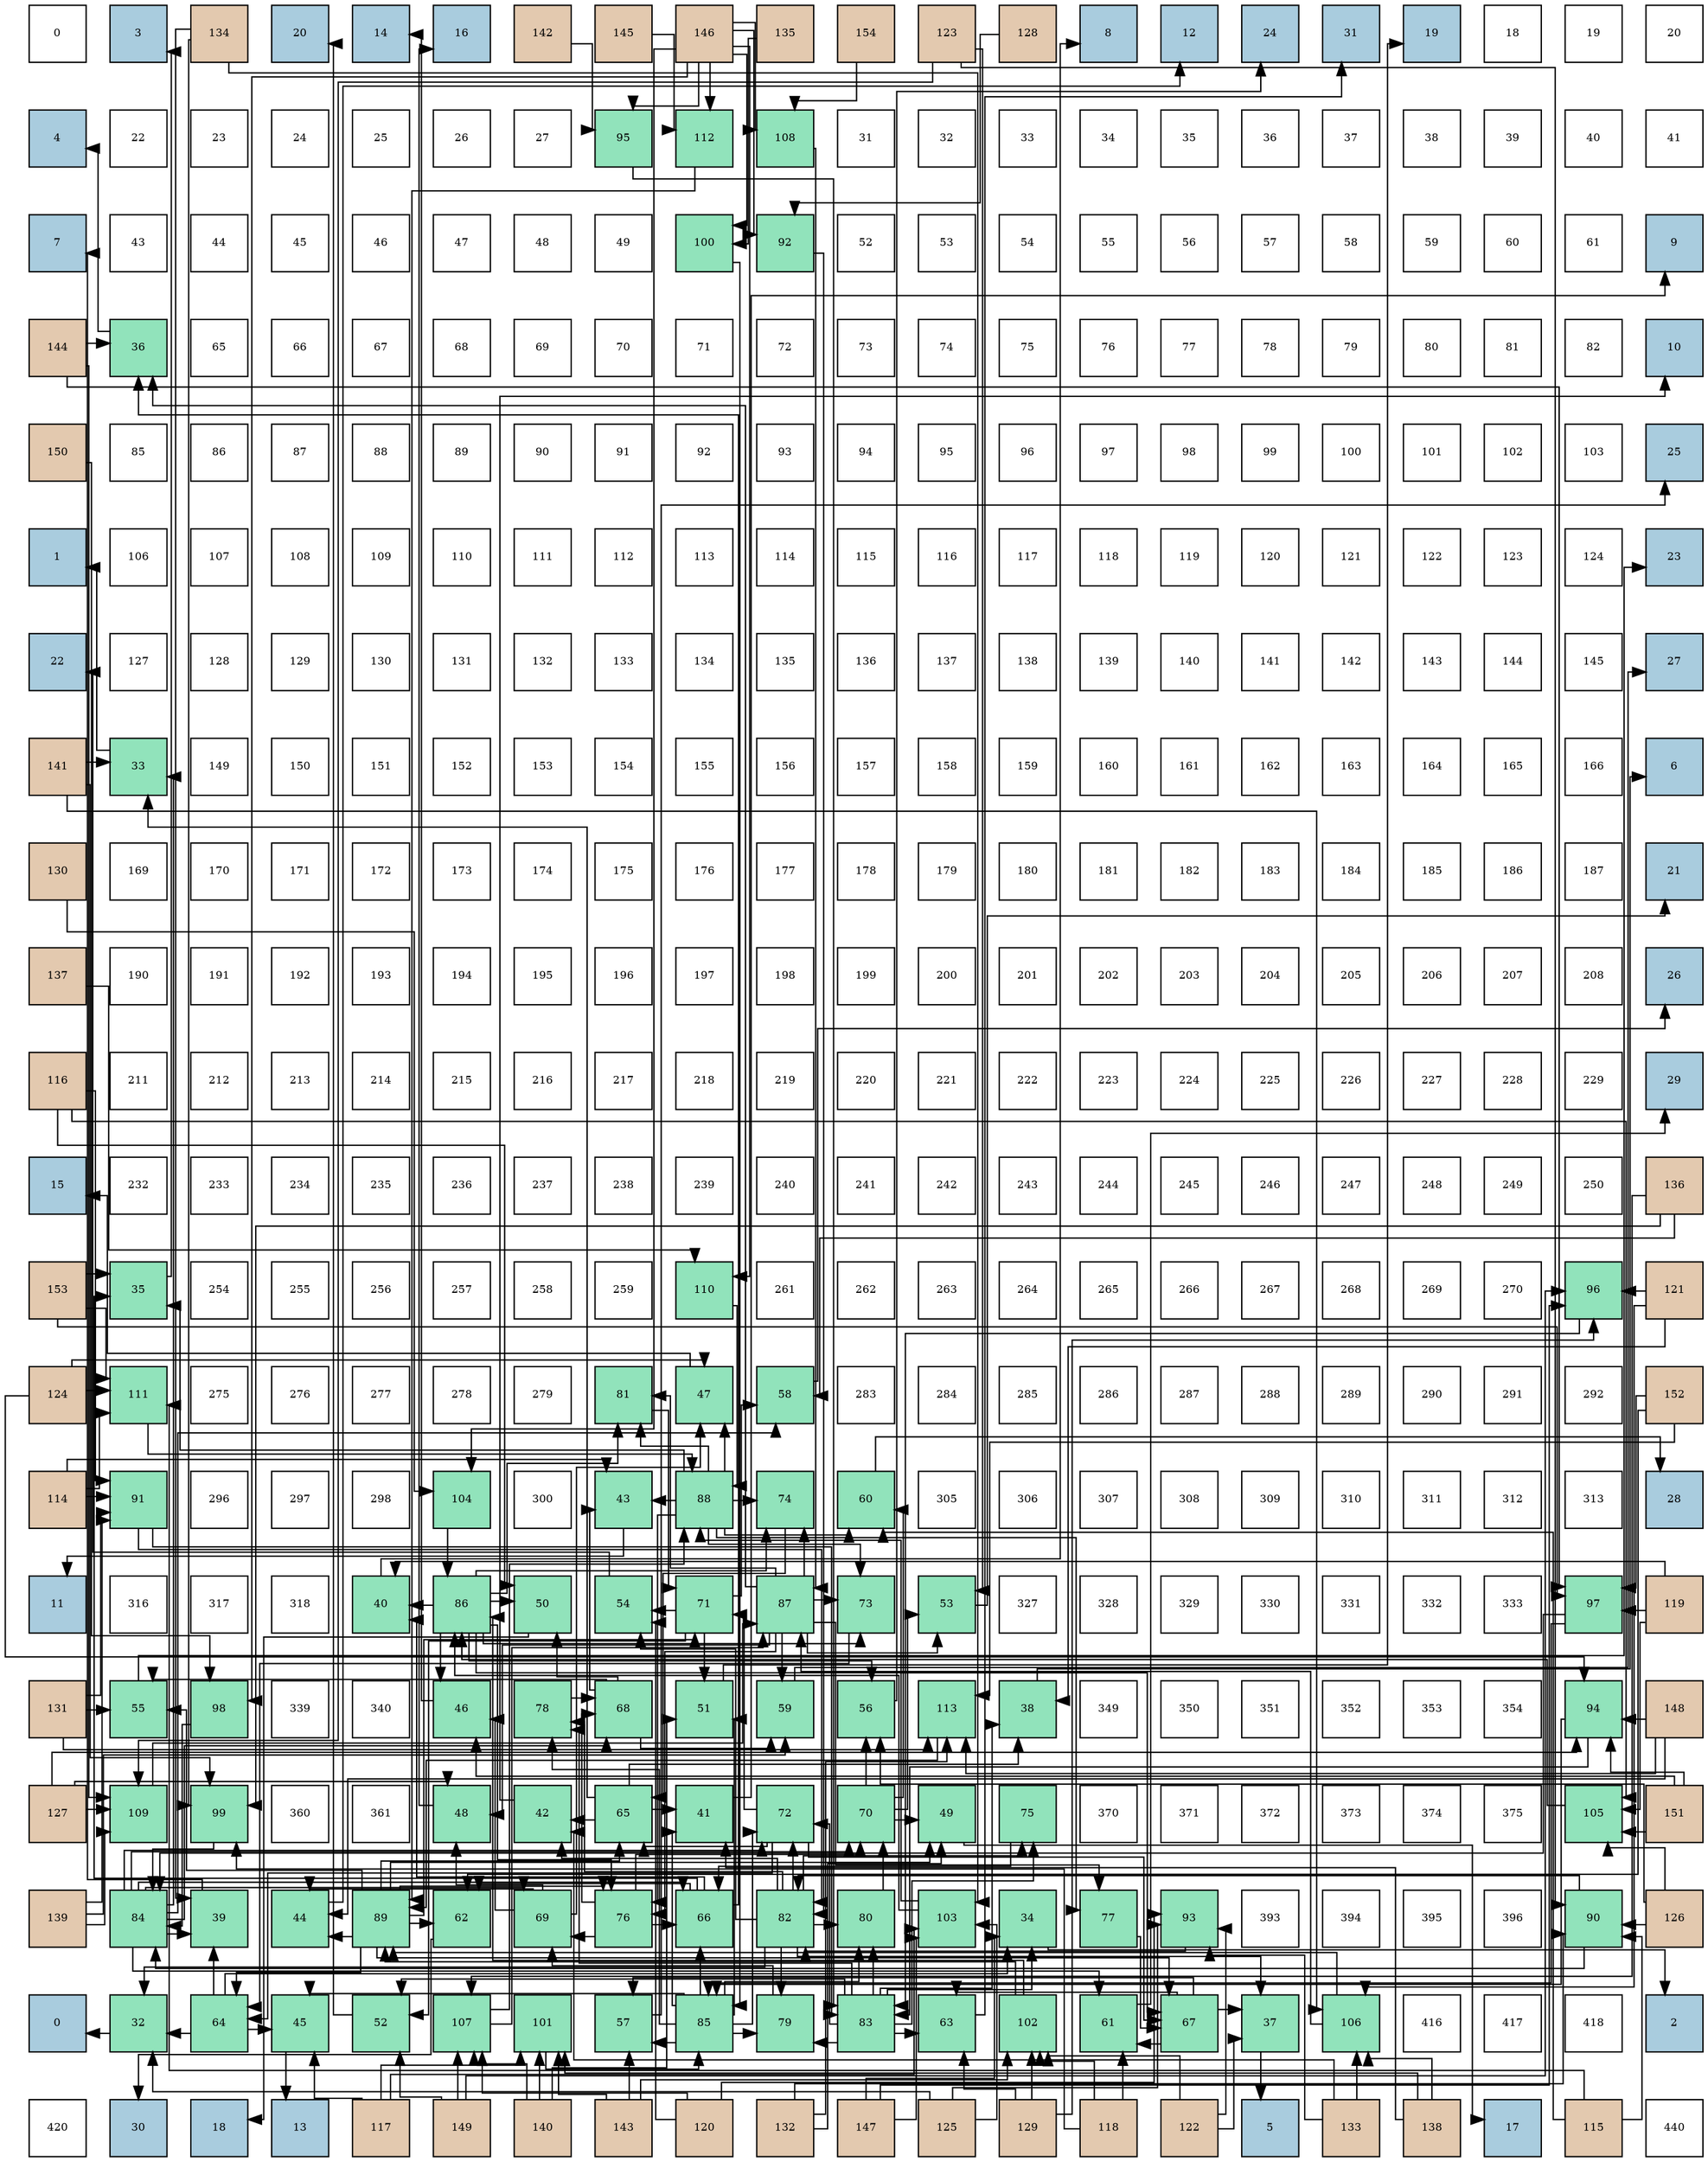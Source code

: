 digraph layout{
 rankdir=TB;
 splines=ortho;
 node [style=filled shape=square fixedsize=true width=0.6];
0[label="0", fontsize=8, fillcolor="#ffffff"];
1[label="3", fontsize=8, fillcolor="#a9ccde"];
2[label="134", fontsize=8, fillcolor="#e3c9af"];
3[label="20", fontsize=8, fillcolor="#a9ccde"];
4[label="14", fontsize=8, fillcolor="#a9ccde"];
5[label="16", fontsize=8, fillcolor="#a9ccde"];
6[label="142", fontsize=8, fillcolor="#e3c9af"];
7[label="145", fontsize=8, fillcolor="#e3c9af"];
8[label="146", fontsize=8, fillcolor="#e3c9af"];
9[label="135", fontsize=8, fillcolor="#e3c9af"];
10[label="154", fontsize=8, fillcolor="#e3c9af"];
11[label="123", fontsize=8, fillcolor="#e3c9af"];
12[label="128", fontsize=8, fillcolor="#e3c9af"];
13[label="8", fontsize=8, fillcolor="#a9ccde"];
14[label="12", fontsize=8, fillcolor="#a9ccde"];
15[label="24", fontsize=8, fillcolor="#a9ccde"];
16[label="31", fontsize=8, fillcolor="#a9ccde"];
17[label="19", fontsize=8, fillcolor="#a9ccde"];
18[label="18", fontsize=8, fillcolor="#ffffff"];
19[label="19", fontsize=8, fillcolor="#ffffff"];
20[label="20", fontsize=8, fillcolor="#ffffff"];
21[label="4", fontsize=8, fillcolor="#a9ccde"];
22[label="22", fontsize=8, fillcolor="#ffffff"];
23[label="23", fontsize=8, fillcolor="#ffffff"];
24[label="24", fontsize=8, fillcolor="#ffffff"];
25[label="25", fontsize=8, fillcolor="#ffffff"];
26[label="26", fontsize=8, fillcolor="#ffffff"];
27[label="27", fontsize=8, fillcolor="#ffffff"];
28[label="95", fontsize=8, fillcolor="#91e3bb"];
29[label="112", fontsize=8, fillcolor="#91e3bb"];
30[label="108", fontsize=8, fillcolor="#91e3bb"];
31[label="31", fontsize=8, fillcolor="#ffffff"];
32[label="32", fontsize=8, fillcolor="#ffffff"];
33[label="33", fontsize=8, fillcolor="#ffffff"];
34[label="34", fontsize=8, fillcolor="#ffffff"];
35[label="35", fontsize=8, fillcolor="#ffffff"];
36[label="36", fontsize=8, fillcolor="#ffffff"];
37[label="37", fontsize=8, fillcolor="#ffffff"];
38[label="38", fontsize=8, fillcolor="#ffffff"];
39[label="39", fontsize=8, fillcolor="#ffffff"];
40[label="40", fontsize=8, fillcolor="#ffffff"];
41[label="41", fontsize=8, fillcolor="#ffffff"];
42[label="7", fontsize=8, fillcolor="#a9ccde"];
43[label="43", fontsize=8, fillcolor="#ffffff"];
44[label="44", fontsize=8, fillcolor="#ffffff"];
45[label="45", fontsize=8, fillcolor="#ffffff"];
46[label="46", fontsize=8, fillcolor="#ffffff"];
47[label="47", fontsize=8, fillcolor="#ffffff"];
48[label="48", fontsize=8, fillcolor="#ffffff"];
49[label="49", fontsize=8, fillcolor="#ffffff"];
50[label="100", fontsize=8, fillcolor="#91e3bb"];
51[label="92", fontsize=8, fillcolor="#91e3bb"];
52[label="52", fontsize=8, fillcolor="#ffffff"];
53[label="53", fontsize=8, fillcolor="#ffffff"];
54[label="54", fontsize=8, fillcolor="#ffffff"];
55[label="55", fontsize=8, fillcolor="#ffffff"];
56[label="56", fontsize=8, fillcolor="#ffffff"];
57[label="57", fontsize=8, fillcolor="#ffffff"];
58[label="58", fontsize=8, fillcolor="#ffffff"];
59[label="59", fontsize=8, fillcolor="#ffffff"];
60[label="60", fontsize=8, fillcolor="#ffffff"];
61[label="61", fontsize=8, fillcolor="#ffffff"];
62[label="9", fontsize=8, fillcolor="#a9ccde"];
63[label="144", fontsize=8, fillcolor="#e3c9af"];
64[label="36", fontsize=8, fillcolor="#91e3bb"];
65[label="65", fontsize=8, fillcolor="#ffffff"];
66[label="66", fontsize=8, fillcolor="#ffffff"];
67[label="67", fontsize=8, fillcolor="#ffffff"];
68[label="68", fontsize=8, fillcolor="#ffffff"];
69[label="69", fontsize=8, fillcolor="#ffffff"];
70[label="70", fontsize=8, fillcolor="#ffffff"];
71[label="71", fontsize=8, fillcolor="#ffffff"];
72[label="72", fontsize=8, fillcolor="#ffffff"];
73[label="73", fontsize=8, fillcolor="#ffffff"];
74[label="74", fontsize=8, fillcolor="#ffffff"];
75[label="75", fontsize=8, fillcolor="#ffffff"];
76[label="76", fontsize=8, fillcolor="#ffffff"];
77[label="77", fontsize=8, fillcolor="#ffffff"];
78[label="78", fontsize=8, fillcolor="#ffffff"];
79[label="79", fontsize=8, fillcolor="#ffffff"];
80[label="80", fontsize=8, fillcolor="#ffffff"];
81[label="81", fontsize=8, fillcolor="#ffffff"];
82[label="82", fontsize=8, fillcolor="#ffffff"];
83[label="10", fontsize=8, fillcolor="#a9ccde"];
84[label="150", fontsize=8, fillcolor="#e3c9af"];
85[label="85", fontsize=8, fillcolor="#ffffff"];
86[label="86", fontsize=8, fillcolor="#ffffff"];
87[label="87", fontsize=8, fillcolor="#ffffff"];
88[label="88", fontsize=8, fillcolor="#ffffff"];
89[label="89", fontsize=8, fillcolor="#ffffff"];
90[label="90", fontsize=8, fillcolor="#ffffff"];
91[label="91", fontsize=8, fillcolor="#ffffff"];
92[label="92", fontsize=8, fillcolor="#ffffff"];
93[label="93", fontsize=8, fillcolor="#ffffff"];
94[label="94", fontsize=8, fillcolor="#ffffff"];
95[label="95", fontsize=8, fillcolor="#ffffff"];
96[label="96", fontsize=8, fillcolor="#ffffff"];
97[label="97", fontsize=8, fillcolor="#ffffff"];
98[label="98", fontsize=8, fillcolor="#ffffff"];
99[label="99", fontsize=8, fillcolor="#ffffff"];
100[label="100", fontsize=8, fillcolor="#ffffff"];
101[label="101", fontsize=8, fillcolor="#ffffff"];
102[label="102", fontsize=8, fillcolor="#ffffff"];
103[label="103", fontsize=8, fillcolor="#ffffff"];
104[label="25", fontsize=8, fillcolor="#a9ccde"];
105[label="1", fontsize=8, fillcolor="#a9ccde"];
106[label="106", fontsize=8, fillcolor="#ffffff"];
107[label="107", fontsize=8, fillcolor="#ffffff"];
108[label="108", fontsize=8, fillcolor="#ffffff"];
109[label="109", fontsize=8, fillcolor="#ffffff"];
110[label="110", fontsize=8, fillcolor="#ffffff"];
111[label="111", fontsize=8, fillcolor="#ffffff"];
112[label="112", fontsize=8, fillcolor="#ffffff"];
113[label="113", fontsize=8, fillcolor="#ffffff"];
114[label="114", fontsize=8, fillcolor="#ffffff"];
115[label="115", fontsize=8, fillcolor="#ffffff"];
116[label="116", fontsize=8, fillcolor="#ffffff"];
117[label="117", fontsize=8, fillcolor="#ffffff"];
118[label="118", fontsize=8, fillcolor="#ffffff"];
119[label="119", fontsize=8, fillcolor="#ffffff"];
120[label="120", fontsize=8, fillcolor="#ffffff"];
121[label="121", fontsize=8, fillcolor="#ffffff"];
122[label="122", fontsize=8, fillcolor="#ffffff"];
123[label="123", fontsize=8, fillcolor="#ffffff"];
124[label="124", fontsize=8, fillcolor="#ffffff"];
125[label="23", fontsize=8, fillcolor="#a9ccde"];
126[label="22", fontsize=8, fillcolor="#a9ccde"];
127[label="127", fontsize=8, fillcolor="#ffffff"];
128[label="128", fontsize=8, fillcolor="#ffffff"];
129[label="129", fontsize=8, fillcolor="#ffffff"];
130[label="130", fontsize=8, fillcolor="#ffffff"];
131[label="131", fontsize=8, fillcolor="#ffffff"];
132[label="132", fontsize=8, fillcolor="#ffffff"];
133[label="133", fontsize=8, fillcolor="#ffffff"];
134[label="134", fontsize=8, fillcolor="#ffffff"];
135[label="135", fontsize=8, fillcolor="#ffffff"];
136[label="136", fontsize=8, fillcolor="#ffffff"];
137[label="137", fontsize=8, fillcolor="#ffffff"];
138[label="138", fontsize=8, fillcolor="#ffffff"];
139[label="139", fontsize=8, fillcolor="#ffffff"];
140[label="140", fontsize=8, fillcolor="#ffffff"];
141[label="141", fontsize=8, fillcolor="#ffffff"];
142[label="142", fontsize=8, fillcolor="#ffffff"];
143[label="143", fontsize=8, fillcolor="#ffffff"];
144[label="144", fontsize=8, fillcolor="#ffffff"];
145[label="145", fontsize=8, fillcolor="#ffffff"];
146[label="27", fontsize=8, fillcolor="#a9ccde"];
147[label="141", fontsize=8, fillcolor="#e3c9af"];
148[label="33", fontsize=8, fillcolor="#91e3bb"];
149[label="149", fontsize=8, fillcolor="#ffffff"];
150[label="150", fontsize=8, fillcolor="#ffffff"];
151[label="151", fontsize=8, fillcolor="#ffffff"];
152[label="152", fontsize=8, fillcolor="#ffffff"];
153[label="153", fontsize=8, fillcolor="#ffffff"];
154[label="154", fontsize=8, fillcolor="#ffffff"];
155[label="155", fontsize=8, fillcolor="#ffffff"];
156[label="156", fontsize=8, fillcolor="#ffffff"];
157[label="157", fontsize=8, fillcolor="#ffffff"];
158[label="158", fontsize=8, fillcolor="#ffffff"];
159[label="159", fontsize=8, fillcolor="#ffffff"];
160[label="160", fontsize=8, fillcolor="#ffffff"];
161[label="161", fontsize=8, fillcolor="#ffffff"];
162[label="162", fontsize=8, fillcolor="#ffffff"];
163[label="163", fontsize=8, fillcolor="#ffffff"];
164[label="164", fontsize=8, fillcolor="#ffffff"];
165[label="165", fontsize=8, fillcolor="#ffffff"];
166[label="166", fontsize=8, fillcolor="#ffffff"];
167[label="6", fontsize=8, fillcolor="#a9ccde"];
168[label="130", fontsize=8, fillcolor="#e3c9af"];
169[label="169", fontsize=8, fillcolor="#ffffff"];
170[label="170", fontsize=8, fillcolor="#ffffff"];
171[label="171", fontsize=8, fillcolor="#ffffff"];
172[label="172", fontsize=8, fillcolor="#ffffff"];
173[label="173", fontsize=8, fillcolor="#ffffff"];
174[label="174", fontsize=8, fillcolor="#ffffff"];
175[label="175", fontsize=8, fillcolor="#ffffff"];
176[label="176", fontsize=8, fillcolor="#ffffff"];
177[label="177", fontsize=8, fillcolor="#ffffff"];
178[label="178", fontsize=8, fillcolor="#ffffff"];
179[label="179", fontsize=8, fillcolor="#ffffff"];
180[label="180", fontsize=8, fillcolor="#ffffff"];
181[label="181", fontsize=8, fillcolor="#ffffff"];
182[label="182", fontsize=8, fillcolor="#ffffff"];
183[label="183", fontsize=8, fillcolor="#ffffff"];
184[label="184", fontsize=8, fillcolor="#ffffff"];
185[label="185", fontsize=8, fillcolor="#ffffff"];
186[label="186", fontsize=8, fillcolor="#ffffff"];
187[label="187", fontsize=8, fillcolor="#ffffff"];
188[label="21", fontsize=8, fillcolor="#a9ccde"];
189[label="137", fontsize=8, fillcolor="#e3c9af"];
190[label="190", fontsize=8, fillcolor="#ffffff"];
191[label="191", fontsize=8, fillcolor="#ffffff"];
192[label="192", fontsize=8, fillcolor="#ffffff"];
193[label="193", fontsize=8, fillcolor="#ffffff"];
194[label="194", fontsize=8, fillcolor="#ffffff"];
195[label="195", fontsize=8, fillcolor="#ffffff"];
196[label="196", fontsize=8, fillcolor="#ffffff"];
197[label="197", fontsize=8, fillcolor="#ffffff"];
198[label="198", fontsize=8, fillcolor="#ffffff"];
199[label="199", fontsize=8, fillcolor="#ffffff"];
200[label="200", fontsize=8, fillcolor="#ffffff"];
201[label="201", fontsize=8, fillcolor="#ffffff"];
202[label="202", fontsize=8, fillcolor="#ffffff"];
203[label="203", fontsize=8, fillcolor="#ffffff"];
204[label="204", fontsize=8, fillcolor="#ffffff"];
205[label="205", fontsize=8, fillcolor="#ffffff"];
206[label="206", fontsize=8, fillcolor="#ffffff"];
207[label="207", fontsize=8, fillcolor="#ffffff"];
208[label="208", fontsize=8, fillcolor="#ffffff"];
209[label="26", fontsize=8, fillcolor="#a9ccde"];
210[label="116", fontsize=8, fillcolor="#e3c9af"];
211[label="211", fontsize=8, fillcolor="#ffffff"];
212[label="212", fontsize=8, fillcolor="#ffffff"];
213[label="213", fontsize=8, fillcolor="#ffffff"];
214[label="214", fontsize=8, fillcolor="#ffffff"];
215[label="215", fontsize=8, fillcolor="#ffffff"];
216[label="216", fontsize=8, fillcolor="#ffffff"];
217[label="217", fontsize=8, fillcolor="#ffffff"];
218[label="218", fontsize=8, fillcolor="#ffffff"];
219[label="219", fontsize=8, fillcolor="#ffffff"];
220[label="220", fontsize=8, fillcolor="#ffffff"];
221[label="221", fontsize=8, fillcolor="#ffffff"];
222[label="222", fontsize=8, fillcolor="#ffffff"];
223[label="223", fontsize=8, fillcolor="#ffffff"];
224[label="224", fontsize=8, fillcolor="#ffffff"];
225[label="225", fontsize=8, fillcolor="#ffffff"];
226[label="226", fontsize=8, fillcolor="#ffffff"];
227[label="227", fontsize=8, fillcolor="#ffffff"];
228[label="228", fontsize=8, fillcolor="#ffffff"];
229[label="229", fontsize=8, fillcolor="#ffffff"];
230[label="29", fontsize=8, fillcolor="#a9ccde"];
231[label="15", fontsize=8, fillcolor="#a9ccde"];
232[label="232", fontsize=8, fillcolor="#ffffff"];
233[label="233", fontsize=8, fillcolor="#ffffff"];
234[label="234", fontsize=8, fillcolor="#ffffff"];
235[label="235", fontsize=8, fillcolor="#ffffff"];
236[label="236", fontsize=8, fillcolor="#ffffff"];
237[label="237", fontsize=8, fillcolor="#ffffff"];
238[label="238", fontsize=8, fillcolor="#ffffff"];
239[label="239", fontsize=8, fillcolor="#ffffff"];
240[label="240", fontsize=8, fillcolor="#ffffff"];
241[label="241", fontsize=8, fillcolor="#ffffff"];
242[label="242", fontsize=8, fillcolor="#ffffff"];
243[label="243", fontsize=8, fillcolor="#ffffff"];
244[label="244", fontsize=8, fillcolor="#ffffff"];
245[label="245", fontsize=8, fillcolor="#ffffff"];
246[label="246", fontsize=8, fillcolor="#ffffff"];
247[label="247", fontsize=8, fillcolor="#ffffff"];
248[label="248", fontsize=8, fillcolor="#ffffff"];
249[label="249", fontsize=8, fillcolor="#ffffff"];
250[label="250", fontsize=8, fillcolor="#ffffff"];
251[label="136", fontsize=8, fillcolor="#e3c9af"];
252[label="153", fontsize=8, fillcolor="#e3c9af"];
253[label="35", fontsize=8, fillcolor="#91e3bb"];
254[label="254", fontsize=8, fillcolor="#ffffff"];
255[label="255", fontsize=8, fillcolor="#ffffff"];
256[label="256", fontsize=8, fillcolor="#ffffff"];
257[label="257", fontsize=8, fillcolor="#ffffff"];
258[label="258", fontsize=8, fillcolor="#ffffff"];
259[label="259", fontsize=8, fillcolor="#ffffff"];
260[label="110", fontsize=8, fillcolor="#91e3bb"];
261[label="261", fontsize=8, fillcolor="#ffffff"];
262[label="262", fontsize=8, fillcolor="#ffffff"];
263[label="263", fontsize=8, fillcolor="#ffffff"];
264[label="264", fontsize=8, fillcolor="#ffffff"];
265[label="265", fontsize=8, fillcolor="#ffffff"];
266[label="266", fontsize=8, fillcolor="#ffffff"];
267[label="267", fontsize=8, fillcolor="#ffffff"];
268[label="268", fontsize=8, fillcolor="#ffffff"];
269[label="269", fontsize=8, fillcolor="#ffffff"];
270[label="270", fontsize=8, fillcolor="#ffffff"];
271[label="96", fontsize=8, fillcolor="#91e3bb"];
272[label="121", fontsize=8, fillcolor="#e3c9af"];
273[label="124", fontsize=8, fillcolor="#e3c9af"];
274[label="111", fontsize=8, fillcolor="#91e3bb"];
275[label="275", fontsize=8, fillcolor="#ffffff"];
276[label="276", fontsize=8, fillcolor="#ffffff"];
277[label="277", fontsize=8, fillcolor="#ffffff"];
278[label="278", fontsize=8, fillcolor="#ffffff"];
279[label="279", fontsize=8, fillcolor="#ffffff"];
280[label="81", fontsize=8, fillcolor="#91e3bb"];
281[label="47", fontsize=8, fillcolor="#91e3bb"];
282[label="58", fontsize=8, fillcolor="#91e3bb"];
283[label="283", fontsize=8, fillcolor="#ffffff"];
284[label="284", fontsize=8, fillcolor="#ffffff"];
285[label="285", fontsize=8, fillcolor="#ffffff"];
286[label="286", fontsize=8, fillcolor="#ffffff"];
287[label="287", fontsize=8, fillcolor="#ffffff"];
288[label="288", fontsize=8, fillcolor="#ffffff"];
289[label="289", fontsize=8, fillcolor="#ffffff"];
290[label="290", fontsize=8, fillcolor="#ffffff"];
291[label="291", fontsize=8, fillcolor="#ffffff"];
292[label="292", fontsize=8, fillcolor="#ffffff"];
293[label="152", fontsize=8, fillcolor="#e3c9af"];
294[label="114", fontsize=8, fillcolor="#e3c9af"];
295[label="91", fontsize=8, fillcolor="#91e3bb"];
296[label="296", fontsize=8, fillcolor="#ffffff"];
297[label="297", fontsize=8, fillcolor="#ffffff"];
298[label="298", fontsize=8, fillcolor="#ffffff"];
299[label="104", fontsize=8, fillcolor="#91e3bb"];
300[label="300", fontsize=8, fillcolor="#ffffff"];
301[label="43", fontsize=8, fillcolor="#91e3bb"];
302[label="88", fontsize=8, fillcolor="#91e3bb"];
303[label="74", fontsize=8, fillcolor="#91e3bb"];
304[label="60", fontsize=8, fillcolor="#91e3bb"];
305[label="305", fontsize=8, fillcolor="#ffffff"];
306[label="306", fontsize=8, fillcolor="#ffffff"];
307[label="307", fontsize=8, fillcolor="#ffffff"];
308[label="308", fontsize=8, fillcolor="#ffffff"];
309[label="309", fontsize=8, fillcolor="#ffffff"];
310[label="310", fontsize=8, fillcolor="#ffffff"];
311[label="311", fontsize=8, fillcolor="#ffffff"];
312[label="312", fontsize=8, fillcolor="#ffffff"];
313[label="313", fontsize=8, fillcolor="#ffffff"];
314[label="28", fontsize=8, fillcolor="#a9ccde"];
315[label="11", fontsize=8, fillcolor="#a9ccde"];
316[label="316", fontsize=8, fillcolor="#ffffff"];
317[label="317", fontsize=8, fillcolor="#ffffff"];
318[label="318", fontsize=8, fillcolor="#ffffff"];
319[label="40", fontsize=8, fillcolor="#91e3bb"];
320[label="86", fontsize=8, fillcolor="#91e3bb"];
321[label="50", fontsize=8, fillcolor="#91e3bb"];
322[label="54", fontsize=8, fillcolor="#91e3bb"];
323[label="71", fontsize=8, fillcolor="#91e3bb"];
324[label="87", fontsize=8, fillcolor="#91e3bb"];
325[label="73", fontsize=8, fillcolor="#91e3bb"];
326[label="53", fontsize=8, fillcolor="#91e3bb"];
327[label="327", fontsize=8, fillcolor="#ffffff"];
328[label="328", fontsize=8, fillcolor="#ffffff"];
329[label="329", fontsize=8, fillcolor="#ffffff"];
330[label="330", fontsize=8, fillcolor="#ffffff"];
331[label="331", fontsize=8, fillcolor="#ffffff"];
332[label="332", fontsize=8, fillcolor="#ffffff"];
333[label="333", fontsize=8, fillcolor="#ffffff"];
334[label="97", fontsize=8, fillcolor="#91e3bb"];
335[label="119", fontsize=8, fillcolor="#e3c9af"];
336[label="131", fontsize=8, fillcolor="#e3c9af"];
337[label="55", fontsize=8, fillcolor="#91e3bb"];
338[label="98", fontsize=8, fillcolor="#91e3bb"];
339[label="339", fontsize=8, fillcolor="#ffffff"];
340[label="340", fontsize=8, fillcolor="#ffffff"];
341[label="46", fontsize=8, fillcolor="#91e3bb"];
342[label="78", fontsize=8, fillcolor="#91e3bb"];
343[label="68", fontsize=8, fillcolor="#91e3bb"];
344[label="51", fontsize=8, fillcolor="#91e3bb"];
345[label="59", fontsize=8, fillcolor="#91e3bb"];
346[label="56", fontsize=8, fillcolor="#91e3bb"];
347[label="113", fontsize=8, fillcolor="#91e3bb"];
348[label="38", fontsize=8, fillcolor="#91e3bb"];
349[label="349", fontsize=8, fillcolor="#ffffff"];
350[label="350", fontsize=8, fillcolor="#ffffff"];
351[label="351", fontsize=8, fillcolor="#ffffff"];
352[label="352", fontsize=8, fillcolor="#ffffff"];
353[label="353", fontsize=8, fillcolor="#ffffff"];
354[label="354", fontsize=8, fillcolor="#ffffff"];
355[label="94", fontsize=8, fillcolor="#91e3bb"];
356[label="148", fontsize=8, fillcolor="#e3c9af"];
357[label="127", fontsize=8, fillcolor="#e3c9af"];
358[label="109", fontsize=8, fillcolor="#91e3bb"];
359[label="99", fontsize=8, fillcolor="#91e3bb"];
360[label="360", fontsize=8, fillcolor="#ffffff"];
361[label="361", fontsize=8, fillcolor="#ffffff"];
362[label="48", fontsize=8, fillcolor="#91e3bb"];
363[label="42", fontsize=8, fillcolor="#91e3bb"];
364[label="65", fontsize=8, fillcolor="#91e3bb"];
365[label="41", fontsize=8, fillcolor="#91e3bb"];
366[label="72", fontsize=8, fillcolor="#91e3bb"];
367[label="70", fontsize=8, fillcolor="#91e3bb"];
368[label="49", fontsize=8, fillcolor="#91e3bb"];
369[label="75", fontsize=8, fillcolor="#91e3bb"];
370[label="370", fontsize=8, fillcolor="#ffffff"];
371[label="371", fontsize=8, fillcolor="#ffffff"];
372[label="372", fontsize=8, fillcolor="#ffffff"];
373[label="373", fontsize=8, fillcolor="#ffffff"];
374[label="374", fontsize=8, fillcolor="#ffffff"];
375[label="375", fontsize=8, fillcolor="#ffffff"];
376[label="105", fontsize=8, fillcolor="#91e3bb"];
377[label="151", fontsize=8, fillcolor="#e3c9af"];
378[label="139", fontsize=8, fillcolor="#e3c9af"];
379[label="84", fontsize=8, fillcolor="#91e3bb"];
380[label="39", fontsize=8, fillcolor="#91e3bb"];
381[label="44", fontsize=8, fillcolor="#91e3bb"];
382[label="89", fontsize=8, fillcolor="#91e3bb"];
383[label="62", fontsize=8, fillcolor="#91e3bb"];
384[label="69", fontsize=8, fillcolor="#91e3bb"];
385[label="76", fontsize=8, fillcolor="#91e3bb"];
386[label="66", fontsize=8, fillcolor="#91e3bb"];
387[label="82", fontsize=8, fillcolor="#91e3bb"];
388[label="80", fontsize=8, fillcolor="#91e3bb"];
389[label="103", fontsize=8, fillcolor="#91e3bb"];
390[label="34", fontsize=8, fillcolor="#91e3bb"];
391[label="77", fontsize=8, fillcolor="#91e3bb"];
392[label="93", fontsize=8, fillcolor="#91e3bb"];
393[label="393", fontsize=8, fillcolor="#ffffff"];
394[label="394", fontsize=8, fillcolor="#ffffff"];
395[label="395", fontsize=8, fillcolor="#ffffff"];
396[label="396", fontsize=8, fillcolor="#ffffff"];
397[label="90", fontsize=8, fillcolor="#91e3bb"];
398[label="126", fontsize=8, fillcolor="#e3c9af"];
399[label="0", fontsize=8, fillcolor="#a9ccde"];
400[label="32", fontsize=8, fillcolor="#91e3bb"];
401[label="64", fontsize=8, fillcolor="#91e3bb"];
402[label="45", fontsize=8, fillcolor="#91e3bb"];
403[label="52", fontsize=8, fillcolor="#91e3bb"];
404[label="107", fontsize=8, fillcolor="#91e3bb"];
405[label="101", fontsize=8, fillcolor="#91e3bb"];
406[label="57", fontsize=8, fillcolor="#91e3bb"];
407[label="85", fontsize=8, fillcolor="#91e3bb"];
408[label="79", fontsize=8, fillcolor="#91e3bb"];
409[label="83", fontsize=8, fillcolor="#91e3bb"];
410[label="63", fontsize=8, fillcolor="#91e3bb"];
411[label="102", fontsize=8, fillcolor="#91e3bb"];
412[label="61", fontsize=8, fillcolor="#91e3bb"];
413[label="67", fontsize=8, fillcolor="#91e3bb"];
414[label="37", fontsize=8, fillcolor="#91e3bb"];
415[label="106", fontsize=8, fillcolor="#91e3bb"];
416[label="416", fontsize=8, fillcolor="#ffffff"];
417[label="417", fontsize=8, fillcolor="#ffffff"];
418[label="418", fontsize=8, fillcolor="#ffffff"];
419[label="2", fontsize=8, fillcolor="#a9ccde"];
420[label="420", fontsize=8, fillcolor="#ffffff"];
421[label="30", fontsize=8, fillcolor="#a9ccde"];
422[label="18", fontsize=8, fillcolor="#a9ccde"];
423[label="13", fontsize=8, fillcolor="#a9ccde"];
424[label="117", fontsize=8, fillcolor="#e3c9af"];
425[label="149", fontsize=8, fillcolor="#e3c9af"];
426[label="140", fontsize=8, fillcolor="#e3c9af"];
427[label="143", fontsize=8, fillcolor="#e3c9af"];
428[label="120", fontsize=8, fillcolor="#e3c9af"];
429[label="132", fontsize=8, fillcolor="#e3c9af"];
430[label="147", fontsize=8, fillcolor="#e3c9af"];
431[label="125", fontsize=8, fillcolor="#e3c9af"];
432[label="129", fontsize=8, fillcolor="#e3c9af"];
433[label="118", fontsize=8, fillcolor="#e3c9af"];
434[label="122", fontsize=8, fillcolor="#e3c9af"];
435[label="5", fontsize=8, fillcolor="#a9ccde"];
436[label="133", fontsize=8, fillcolor="#e3c9af"];
437[label="138", fontsize=8, fillcolor="#e3c9af"];
438[label="17", fontsize=8, fillcolor="#a9ccde"];
439[label="115", fontsize=8, fillcolor="#e3c9af"];
440[label="440", fontsize=8, fillcolor="#ffffff"];
edge [constraint=false, style=vis];400 -> 399;
148 -> 105;
390 -> 419;
253 -> 1;
64 -> 21;
414 -> 435;
348 -> 167;
380 -> 42;
319 -> 13;
365 -> 62;
363 -> 83;
301 -> 315;
381 -> 14;
402 -> 423;
341 -> 4;
281 -> 231;
362 -> 5;
368 -> 438;
321 -> 422;
344 -> 17;
403 -> 3;
326 -> 188;
322 -> 126;
337 -> 125;
346 -> 15;
406 -> 104;
282 -> 209;
345 -> 146;
304 -> 314;
412 -> 230;
383 -> 421;
410 -> 16;
401 -> 400;
401 -> 390;
401 -> 380;
401 -> 402;
364 -> 148;
364 -> 348;
364 -> 365;
364 -> 363;
386 -> 253;
386 -> 64;
386 -> 319;
386 -> 383;
413 -> 414;
413 -> 406;
413 -> 412;
413 -> 410;
343 -> 301;
343 -> 321;
343 -> 337;
343 -> 345;
384 -> 381;
384 -> 341;
384 -> 281;
384 -> 362;
367 -> 368;
367 -> 326;
367 -> 346;
367 -> 304;
323 -> 344;
323 -> 403;
323 -> 322;
323 -> 282;
366 -> 401;
366 -> 364;
366 -> 413;
366 -> 323;
325 -> 401;
303 -> 364;
369 -> 386;
385 -> 386;
385 -> 343;
385 -> 384;
385 -> 367;
391 -> 413;
342 -> 343;
408 -> 384;
388 -> 367;
280 -> 323;
387 -> 400;
387 -> 414;
387 -> 363;
387 -> 322;
387 -> 366;
387 -> 369;
387 -> 342;
387 -> 408;
387 -> 388;
409 -> 390;
409 -> 348;
409 -> 403;
409 -> 410;
409 -> 366;
409 -> 369;
409 -> 342;
409 -> 408;
409 -> 388;
379 -> 148;
379 -> 380;
379 -> 282;
379 -> 412;
379 -> 386;
379 -> 343;
379 -> 384;
379 -> 367;
379 -> 366;
407 -> 365;
407 -> 402;
407 -> 344;
407 -> 406;
407 -> 386;
407 -> 366;
407 -> 342;
407 -> 408;
407 -> 388;
320 -> 319;
320 -> 341;
320 -> 321;
320 -> 346;
320 -> 413;
320 -> 325;
320 -> 303;
320 -> 385;
320 -> 280;
324 -> 64;
324 -> 362;
324 -> 326;
324 -> 345;
324 -> 325;
324 -> 303;
324 -> 385;
324 -> 391;
324 -> 280;
302 -> 253;
302 -> 301;
302 -> 281;
302 -> 304;
302 -> 325;
302 -> 303;
302 -> 385;
302 -> 391;
302 -> 280;
382 -> 381;
382 -> 368;
382 -> 337;
382 -> 383;
382 -> 401;
382 -> 364;
382 -> 413;
382 -> 323;
382 -> 385;
397 -> 387;
397 -> 379;
295 -> 387;
295 -> 409;
51 -> 387;
392 -> 387;
355 -> 409;
355 -> 407;
28 -> 409;
271 -> 409;
334 -> 379;
334 -> 407;
338 -> 379;
359 -> 379;
50 -> 407;
405 -> 407;
411 -> 320;
411 -> 382;
389 -> 320;
389 -> 302;
299 -> 320;
376 -> 320;
415 -> 324;
415 -> 382;
404 -> 324;
404 -> 302;
30 -> 324;
358 -> 324;
260 -> 302;
274 -> 302;
29 -> 382;
347 -> 382;
294 -> 301;
294 -> 295;
294 -> 274;
439 -> 304;
439 -> 397;
439 -> 274;
210 -> 321;
210 -> 295;
210 -> 376;
424 -> 402;
424 -> 405;
424 -> 389;
433 -> 412;
433 -> 359;
433 -> 411;
335 -> 319;
335 -> 334;
335 -> 376;
428 -> 322;
428 -> 392;
428 -> 404;
272 -> 348;
272 -> 271;
272 -> 415;
434 -> 414;
434 -> 392;
434 -> 411;
11 -> 326;
11 -> 397;
11 -> 358;
273 -> 281;
273 -> 355;
273 -> 274;
431 -> 400;
431 -> 392;
431 -> 389;
398 -> 346;
398 -> 397;
398 -> 376;
357 -> 362;
357 -> 355;
357 -> 358;
12 -> 51;
432 -> 410;
432 -> 271;
432 -> 411;
168 -> 299;
336 -> 337;
336 -> 295;
336 -> 347;
429 -> 368;
429 -> 397;
429 -> 347;
436 -> 363;
436 -> 392;
436 -> 415;
2 -> 380;
2 -> 359;
2 -> 389;
9 -> 50;
251 -> 282;
251 -> 359;
251 -> 404;
189 -> 260;
437 -> 365;
437 -> 405;
437 -> 415;
378 -> 345;
378 -> 295;
378 -> 358;
426 -> 344;
426 -> 405;
426 -> 404;
147 -> 148;
147 -> 359;
147 -> 415;
6 -> 28;
427 -> 406;
427 -> 405;
427 -> 411;
63 -> 64;
63 -> 334;
63 -> 358;
7 -> 29;
8 -> 51;
8 -> 28;
8 -> 338;
8 -> 50;
8 -> 299;
8 -> 30;
8 -> 260;
8 -> 29;
430 -> 390;
430 -> 271;
430 -> 389;
356 -> 381;
356 -> 355;
356 -> 347;
425 -> 403;
425 -> 271;
425 -> 404;
84 -> 338;
377 -> 341;
377 -> 355;
377 -> 376;
293 -> 383;
293 -> 334;
293 -> 347;
252 -> 253;
252 -> 334;
252 -> 274;
10 -> 30;
edge [constraint=true, style=invis];
0 -> 21 -> 42 -> 63 -> 84 -> 105 -> 126 -> 147 -> 168 -> 189 -> 210 -> 231 -> 252 -> 273 -> 294 -> 315 -> 336 -> 357 -> 378 -> 399 -> 420;
1 -> 22 -> 43 -> 64 -> 85 -> 106 -> 127 -> 148 -> 169 -> 190 -> 211 -> 232 -> 253 -> 274 -> 295 -> 316 -> 337 -> 358 -> 379 -> 400 -> 421;
2 -> 23 -> 44 -> 65 -> 86 -> 107 -> 128 -> 149 -> 170 -> 191 -> 212 -> 233 -> 254 -> 275 -> 296 -> 317 -> 338 -> 359 -> 380 -> 401 -> 422;
3 -> 24 -> 45 -> 66 -> 87 -> 108 -> 129 -> 150 -> 171 -> 192 -> 213 -> 234 -> 255 -> 276 -> 297 -> 318 -> 339 -> 360 -> 381 -> 402 -> 423;
4 -> 25 -> 46 -> 67 -> 88 -> 109 -> 130 -> 151 -> 172 -> 193 -> 214 -> 235 -> 256 -> 277 -> 298 -> 319 -> 340 -> 361 -> 382 -> 403 -> 424;
5 -> 26 -> 47 -> 68 -> 89 -> 110 -> 131 -> 152 -> 173 -> 194 -> 215 -> 236 -> 257 -> 278 -> 299 -> 320 -> 341 -> 362 -> 383 -> 404 -> 425;
6 -> 27 -> 48 -> 69 -> 90 -> 111 -> 132 -> 153 -> 174 -> 195 -> 216 -> 237 -> 258 -> 279 -> 300 -> 321 -> 342 -> 363 -> 384 -> 405 -> 426;
7 -> 28 -> 49 -> 70 -> 91 -> 112 -> 133 -> 154 -> 175 -> 196 -> 217 -> 238 -> 259 -> 280 -> 301 -> 322 -> 343 -> 364 -> 385 -> 406 -> 427;
8 -> 29 -> 50 -> 71 -> 92 -> 113 -> 134 -> 155 -> 176 -> 197 -> 218 -> 239 -> 260 -> 281 -> 302 -> 323 -> 344 -> 365 -> 386 -> 407 -> 428;
9 -> 30 -> 51 -> 72 -> 93 -> 114 -> 135 -> 156 -> 177 -> 198 -> 219 -> 240 -> 261 -> 282 -> 303 -> 324 -> 345 -> 366 -> 387 -> 408 -> 429;
10 -> 31 -> 52 -> 73 -> 94 -> 115 -> 136 -> 157 -> 178 -> 199 -> 220 -> 241 -> 262 -> 283 -> 304 -> 325 -> 346 -> 367 -> 388 -> 409 -> 430;
11 -> 32 -> 53 -> 74 -> 95 -> 116 -> 137 -> 158 -> 179 -> 200 -> 221 -> 242 -> 263 -> 284 -> 305 -> 326 -> 347 -> 368 -> 389 -> 410 -> 431;
12 -> 33 -> 54 -> 75 -> 96 -> 117 -> 138 -> 159 -> 180 -> 201 -> 222 -> 243 -> 264 -> 285 -> 306 -> 327 -> 348 -> 369 -> 390 -> 411 -> 432;
13 -> 34 -> 55 -> 76 -> 97 -> 118 -> 139 -> 160 -> 181 -> 202 -> 223 -> 244 -> 265 -> 286 -> 307 -> 328 -> 349 -> 370 -> 391 -> 412 -> 433;
14 -> 35 -> 56 -> 77 -> 98 -> 119 -> 140 -> 161 -> 182 -> 203 -> 224 -> 245 -> 266 -> 287 -> 308 -> 329 -> 350 -> 371 -> 392 -> 413 -> 434;
15 -> 36 -> 57 -> 78 -> 99 -> 120 -> 141 -> 162 -> 183 -> 204 -> 225 -> 246 -> 267 -> 288 -> 309 -> 330 -> 351 -> 372 -> 393 -> 414 -> 435;
16 -> 37 -> 58 -> 79 -> 100 -> 121 -> 142 -> 163 -> 184 -> 205 -> 226 -> 247 -> 268 -> 289 -> 310 -> 331 -> 352 -> 373 -> 394 -> 415 -> 436;
17 -> 38 -> 59 -> 80 -> 101 -> 122 -> 143 -> 164 -> 185 -> 206 -> 227 -> 248 -> 269 -> 290 -> 311 -> 332 -> 353 -> 374 -> 395 -> 416 -> 437;
18 -> 39 -> 60 -> 81 -> 102 -> 123 -> 144 -> 165 -> 186 -> 207 -> 228 -> 249 -> 270 -> 291 -> 312 -> 333 -> 354 -> 375 -> 396 -> 417 -> 438;
19 -> 40 -> 61 -> 82 -> 103 -> 124 -> 145 -> 166 -> 187 -> 208 -> 229 -> 250 -> 271 -> 292 -> 313 -> 334 -> 355 -> 376 -> 397 -> 418 -> 439;
20 -> 41 -> 62 -> 83 -> 104 -> 125 -> 146 -> 167 -> 188 -> 209 -> 230 -> 251 -> 272 -> 293 -> 314 -> 335 -> 356 -> 377 -> 398 -> 419 -> 440;
rank = same {0 -> 1 -> 2 -> 3 -> 4 -> 5 -> 6 -> 7 -> 8 -> 9 -> 10 -> 11 -> 12 -> 13 -> 14 -> 15 -> 16 -> 17 -> 18 -> 19 -> 20};
rank = same {21 -> 22 -> 23 -> 24 -> 25 -> 26 -> 27 -> 28 -> 29 -> 30 -> 31 -> 32 -> 33 -> 34 -> 35 -> 36 -> 37 -> 38 -> 39 -> 40 -> 41};
rank = same {42 -> 43 -> 44 -> 45 -> 46 -> 47 -> 48 -> 49 -> 50 -> 51 -> 52 -> 53 -> 54 -> 55 -> 56 -> 57 -> 58 -> 59 -> 60 -> 61 -> 62};
rank = same {63 -> 64 -> 65 -> 66 -> 67 -> 68 -> 69 -> 70 -> 71 -> 72 -> 73 -> 74 -> 75 -> 76 -> 77 -> 78 -> 79 -> 80 -> 81 -> 82 -> 83};
rank = same {84 -> 85 -> 86 -> 87 -> 88 -> 89 -> 90 -> 91 -> 92 -> 93 -> 94 -> 95 -> 96 -> 97 -> 98 -> 99 -> 100 -> 101 -> 102 -> 103 -> 104};
rank = same {105 -> 106 -> 107 -> 108 -> 109 -> 110 -> 111 -> 112 -> 113 -> 114 -> 115 -> 116 -> 117 -> 118 -> 119 -> 120 -> 121 -> 122 -> 123 -> 124 -> 125};
rank = same {126 -> 127 -> 128 -> 129 -> 130 -> 131 -> 132 -> 133 -> 134 -> 135 -> 136 -> 137 -> 138 -> 139 -> 140 -> 141 -> 142 -> 143 -> 144 -> 145 -> 146};
rank = same {147 -> 148 -> 149 -> 150 -> 151 -> 152 -> 153 -> 154 -> 155 -> 156 -> 157 -> 158 -> 159 -> 160 -> 161 -> 162 -> 163 -> 164 -> 165 -> 166 -> 167};
rank = same {168 -> 169 -> 170 -> 171 -> 172 -> 173 -> 174 -> 175 -> 176 -> 177 -> 178 -> 179 -> 180 -> 181 -> 182 -> 183 -> 184 -> 185 -> 186 -> 187 -> 188};
rank = same {189 -> 190 -> 191 -> 192 -> 193 -> 194 -> 195 -> 196 -> 197 -> 198 -> 199 -> 200 -> 201 -> 202 -> 203 -> 204 -> 205 -> 206 -> 207 -> 208 -> 209};
rank = same {210 -> 211 -> 212 -> 213 -> 214 -> 215 -> 216 -> 217 -> 218 -> 219 -> 220 -> 221 -> 222 -> 223 -> 224 -> 225 -> 226 -> 227 -> 228 -> 229 -> 230};
rank = same {231 -> 232 -> 233 -> 234 -> 235 -> 236 -> 237 -> 238 -> 239 -> 240 -> 241 -> 242 -> 243 -> 244 -> 245 -> 246 -> 247 -> 248 -> 249 -> 250 -> 251};
rank = same {252 -> 253 -> 254 -> 255 -> 256 -> 257 -> 258 -> 259 -> 260 -> 261 -> 262 -> 263 -> 264 -> 265 -> 266 -> 267 -> 268 -> 269 -> 270 -> 271 -> 272};
rank = same {273 -> 274 -> 275 -> 276 -> 277 -> 278 -> 279 -> 280 -> 281 -> 282 -> 283 -> 284 -> 285 -> 286 -> 287 -> 288 -> 289 -> 290 -> 291 -> 292 -> 293};
rank = same {294 -> 295 -> 296 -> 297 -> 298 -> 299 -> 300 -> 301 -> 302 -> 303 -> 304 -> 305 -> 306 -> 307 -> 308 -> 309 -> 310 -> 311 -> 312 -> 313 -> 314};
rank = same {315 -> 316 -> 317 -> 318 -> 319 -> 320 -> 321 -> 322 -> 323 -> 324 -> 325 -> 326 -> 327 -> 328 -> 329 -> 330 -> 331 -> 332 -> 333 -> 334 -> 335};
rank = same {336 -> 337 -> 338 -> 339 -> 340 -> 341 -> 342 -> 343 -> 344 -> 345 -> 346 -> 347 -> 348 -> 349 -> 350 -> 351 -> 352 -> 353 -> 354 -> 355 -> 356};
rank = same {357 -> 358 -> 359 -> 360 -> 361 -> 362 -> 363 -> 364 -> 365 -> 366 -> 367 -> 368 -> 369 -> 370 -> 371 -> 372 -> 373 -> 374 -> 375 -> 376 -> 377};
rank = same {378 -> 379 -> 380 -> 381 -> 382 -> 383 -> 384 -> 385 -> 386 -> 387 -> 388 -> 389 -> 390 -> 391 -> 392 -> 393 -> 394 -> 395 -> 396 -> 397 -> 398};
rank = same {399 -> 400 -> 401 -> 402 -> 403 -> 404 -> 405 -> 406 -> 407 -> 408 -> 409 -> 410 -> 411 -> 412 -> 413 -> 414 -> 415 -> 416 -> 417 -> 418 -> 419};
rank = same {420 -> 421 -> 422 -> 423 -> 424 -> 425 -> 426 -> 427 -> 428 -> 429 -> 430 -> 431 -> 432 -> 433 -> 434 -> 435 -> 436 -> 437 -> 438 -> 439 -> 440};
}